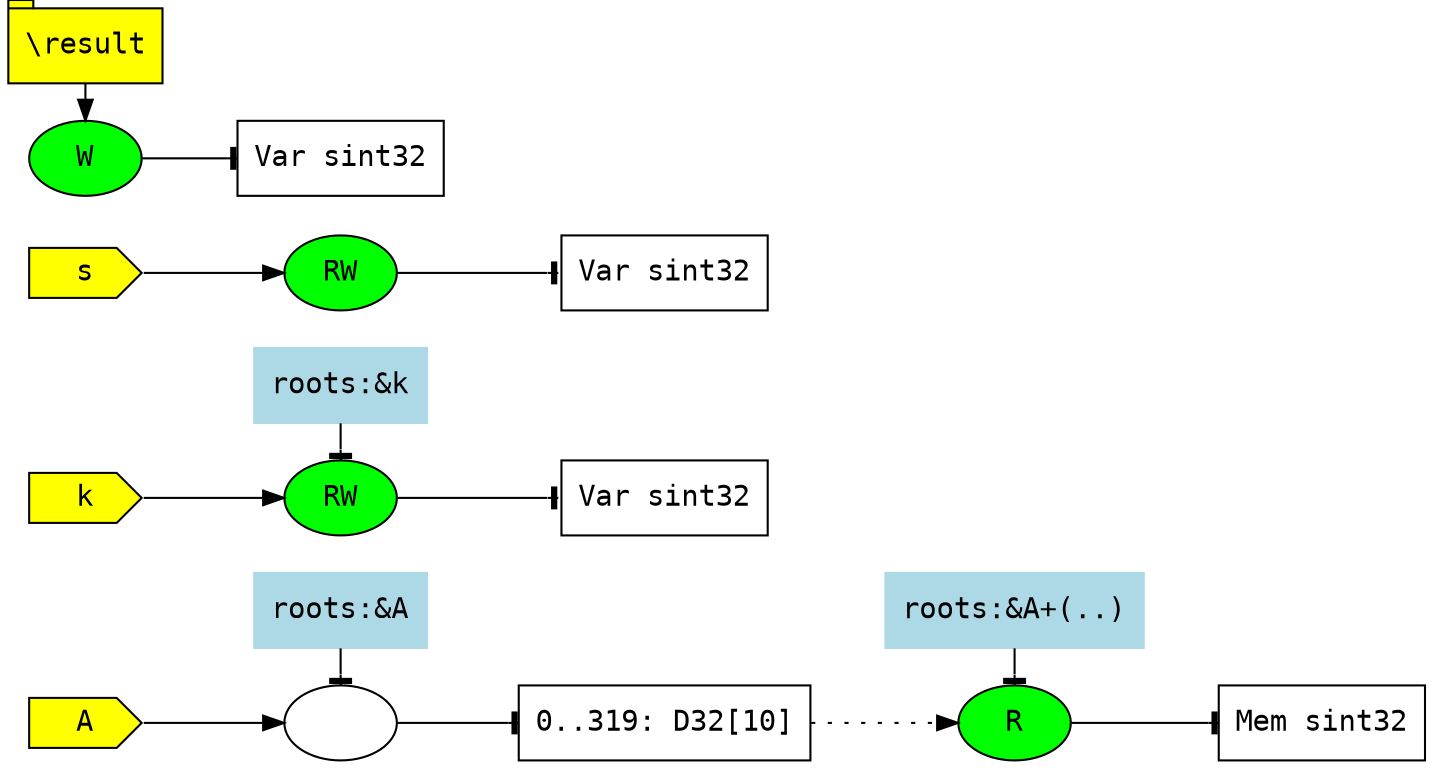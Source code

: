 digraph "job" {
  rankdir="LR" ;
  node [ fontname="monospace" ];
  edge [ fontname="monospace" ];
  V000 [ label="A", shape="cds", style="filled", fillcolor="yellow" ];
  V000:e -> A000 ;
  V001 [ label="k", shape="cds", style="filled", fillcolor="yellow" ];
  V001:e -> A001 ;
  V002 [ label="s", shape="cds", style="filled", fillcolor="yellow" ];
  V002:e -> A002 ;
  A000 [ label="", shape="oval" ];
  _003 [ label="roots:&A", style="filled", color="lightblue", shape="box" ];
  { rank=same; A000; _003; }
  _003 -> A000 [ arrowhead="tee" ];
  _004 [ shape="record", label="<_p1> 0..319: D32[10]" ];
  _004:_p1 -> A003 [ style="dotted" ];
  A000 -> _004:w [ arrowhead="tee" ];
  A001 [ label="RW", shape="oval", fillcolor="green", style="filled" ];
  _005 [ label="roots:&k", style="filled", color="lightblue", shape="box" ];
  { rank=same; A001; _005; }
  _005 -> A001 [ arrowhead="tee" ];
  _006 [ shape="record", label="Var sint32" ];
  A001 -> _006:w [ arrowhead="tee" ];
  A002 [ label="RW", shape="oval", fillcolor="green", style="filled" ];
  _007 [ shape="record", label="Var sint32" ];
  A002 -> _007:w [ arrowhead="tee" ];
  A003 [ label="R", shape="oval", fillcolor="green", style="filled" ];
  _008 [ label="roots:&A+(..)", style="filled", color="lightblue",
    shape="box"
  ];
  { rank=same; A003; _008; }
  _008 -> A003 [ arrowhead="tee" ];
  _009 [ shape="record", label="Mem sint32" ];
  A003 -> _009:w [ arrowhead="tee" ];
  R010 [ label="\\result", shape="tab", style="filled", fillcolor="yellow" ];
  { rank=same; R010; A004; }
  R010 -> A004 ;
  A004 [ label="W", shape="oval", fillcolor="green", style="filled" ];
  _011 [ shape="record", label="Var sint32" ];
  A004 -> _011:w [ arrowhead="tee" ];
}
